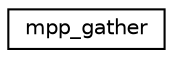 digraph "Graphical Class Hierarchy"
{
 // INTERACTIVE_SVG=YES
 // LATEX_PDF_SIZE
  edge [fontname="Helvetica",fontsize="10",labelfontname="Helvetica",labelfontsize="10"];
  node [fontname="Helvetica",fontsize="10",shape=record];
  rankdir="LR";
  Node0 [label="mpp_gather",height=0.2,width=0.4,color="black", fillcolor="white", style="filled",URL="$interfacempp__mod_1_1mpp__gather.html",tooltip="Gather information onto root pe."];
}
